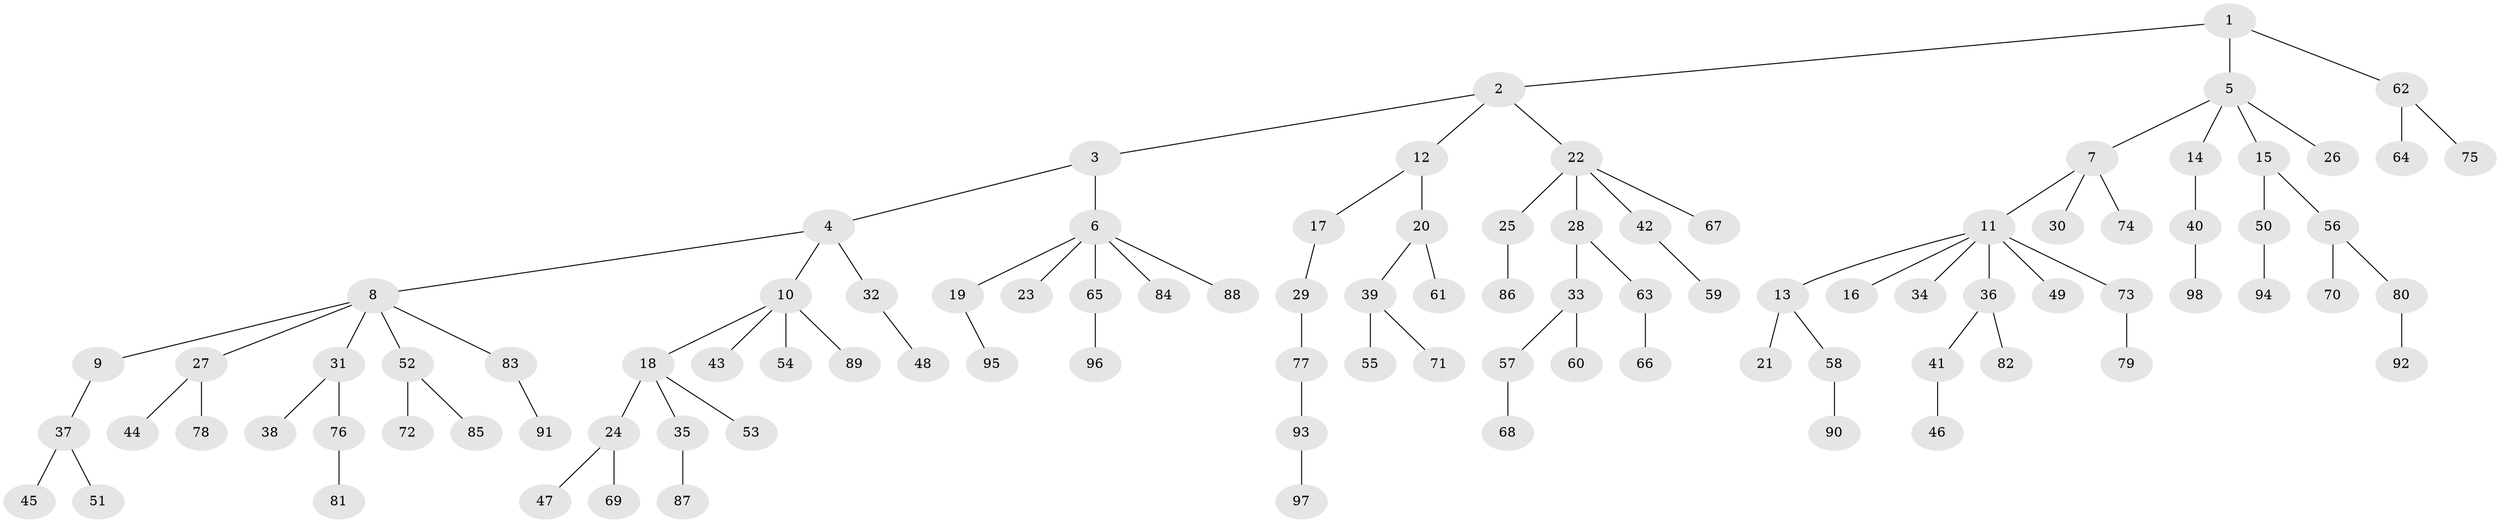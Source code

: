 // coarse degree distribution, {3: 0.14492753623188406, 4: 0.07246376811594203, 6: 0.028985507246376812, 2: 0.2608695652173913, 5: 0.014492753623188406, 1: 0.4782608695652174}
// Generated by graph-tools (version 1.1) at 2025/37/03/04/25 23:37:16]
// undirected, 98 vertices, 97 edges
graph export_dot {
  node [color=gray90,style=filled];
  1;
  2;
  3;
  4;
  5;
  6;
  7;
  8;
  9;
  10;
  11;
  12;
  13;
  14;
  15;
  16;
  17;
  18;
  19;
  20;
  21;
  22;
  23;
  24;
  25;
  26;
  27;
  28;
  29;
  30;
  31;
  32;
  33;
  34;
  35;
  36;
  37;
  38;
  39;
  40;
  41;
  42;
  43;
  44;
  45;
  46;
  47;
  48;
  49;
  50;
  51;
  52;
  53;
  54;
  55;
  56;
  57;
  58;
  59;
  60;
  61;
  62;
  63;
  64;
  65;
  66;
  67;
  68;
  69;
  70;
  71;
  72;
  73;
  74;
  75;
  76;
  77;
  78;
  79;
  80;
  81;
  82;
  83;
  84;
  85;
  86;
  87;
  88;
  89;
  90;
  91;
  92;
  93;
  94;
  95;
  96;
  97;
  98;
  1 -- 2;
  1 -- 5;
  1 -- 62;
  2 -- 3;
  2 -- 12;
  2 -- 22;
  3 -- 4;
  3 -- 6;
  4 -- 8;
  4 -- 10;
  4 -- 32;
  5 -- 7;
  5 -- 14;
  5 -- 15;
  5 -- 26;
  6 -- 19;
  6 -- 23;
  6 -- 65;
  6 -- 84;
  6 -- 88;
  7 -- 11;
  7 -- 30;
  7 -- 74;
  8 -- 9;
  8 -- 27;
  8 -- 31;
  8 -- 52;
  8 -- 83;
  9 -- 37;
  10 -- 18;
  10 -- 43;
  10 -- 54;
  10 -- 89;
  11 -- 13;
  11 -- 16;
  11 -- 34;
  11 -- 36;
  11 -- 49;
  11 -- 73;
  12 -- 17;
  12 -- 20;
  13 -- 21;
  13 -- 58;
  14 -- 40;
  15 -- 50;
  15 -- 56;
  17 -- 29;
  18 -- 24;
  18 -- 35;
  18 -- 53;
  19 -- 95;
  20 -- 39;
  20 -- 61;
  22 -- 25;
  22 -- 28;
  22 -- 42;
  22 -- 67;
  24 -- 47;
  24 -- 69;
  25 -- 86;
  27 -- 44;
  27 -- 78;
  28 -- 33;
  28 -- 63;
  29 -- 77;
  31 -- 38;
  31 -- 76;
  32 -- 48;
  33 -- 57;
  33 -- 60;
  35 -- 87;
  36 -- 41;
  36 -- 82;
  37 -- 45;
  37 -- 51;
  39 -- 55;
  39 -- 71;
  40 -- 98;
  41 -- 46;
  42 -- 59;
  50 -- 94;
  52 -- 72;
  52 -- 85;
  56 -- 70;
  56 -- 80;
  57 -- 68;
  58 -- 90;
  62 -- 64;
  62 -- 75;
  63 -- 66;
  65 -- 96;
  73 -- 79;
  76 -- 81;
  77 -- 93;
  80 -- 92;
  83 -- 91;
  93 -- 97;
}
